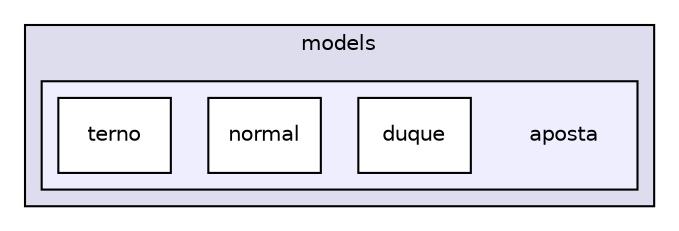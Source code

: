 digraph "code/headers/models/aposta" {
  compound=true
  node [ fontsize="10", fontname="Helvetica"];
  edge [ labelfontsize="10", labelfontname="Helvetica"];
  subgraph clusterdir_1de32022380623a420f43826aeb771bc {
    graph [ bgcolor="#ddddee", pencolor="black", label="models" fontname="Helvetica", fontsize="10", URL="dir_1de32022380623a420f43826aeb771bc.html"]
  subgraph clusterdir_93dedd8997a00b7bc27b83991bb5a0d6 {
    graph [ bgcolor="#eeeeff", pencolor="black", label="" URL="dir_93dedd8997a00b7bc27b83991bb5a0d6.html"];
    dir_93dedd8997a00b7bc27b83991bb5a0d6 [shape=plaintext label="aposta"];
    dir_22125b206a9e00b2b97ae3aa57b1b819 [shape=box label="duque" color="black" fillcolor="white" style="filled" URL="dir_22125b206a9e00b2b97ae3aa57b1b819.html"];
    dir_c2307aac674f38538f8c0d609b87b143 [shape=box label="normal" color="black" fillcolor="white" style="filled" URL="dir_c2307aac674f38538f8c0d609b87b143.html"];
    dir_7143d3bb798a75ecf36453f238c492f7 [shape=box label="terno" color="black" fillcolor="white" style="filled" URL="dir_7143d3bb798a75ecf36453f238c492f7.html"];
  }
  }
}
